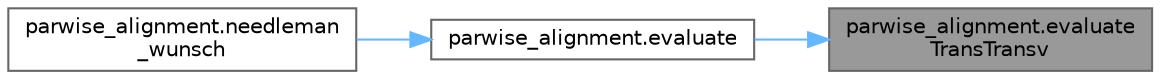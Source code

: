 digraph "parwise_alignment.evaluateTransTransv"
{
 // LATEX_PDF_SIZE
  bgcolor="transparent";
  edge [fontname=Helvetica,fontsize=10,labelfontname=Helvetica,labelfontsize=10];
  node [fontname=Helvetica,fontsize=10,shape=box,height=0.2,width=0.4];
  rankdir="RL";
  Node1 [id="Node000001",label="parwise_alignment.evaluate\lTransTransv",height=0.2,width=0.4,color="gray40", fillcolor="grey60", style="filled", fontcolor="black",tooltip="Calculate substitution score between two nucleotides."];
  Node1 -> Node2 [id="edge1_Node000001_Node000002",dir="back",color="steelblue1",style="solid",tooltip=" "];
  Node2 [id="Node000002",label="parwise_alignment.evaluate",height=0.2,width=0.4,color="grey40", fillcolor="white", style="filled",URL="$namespaceparwise__alignment.html#a4425ee379da734a407cdbd3a22ddecc0",tooltip="Calculate cell score for dynamic programming matrix."];
  Node2 -> Node3 [id="edge2_Node000002_Node000003",dir="back",color="steelblue1",style="solid",tooltip=" "];
  Node3 [id="Node000003",label="parwise_alignment.needleman\l_wunsch",height=0.2,width=0.4,color="grey40", fillcolor="white", style="filled",URL="$namespaceparwise__alignment.html#a2ce293d056a5d9f2fd950ce379a3e724",tooltip="Perform Needleman-Wunsch global sequence alignment."];
}
